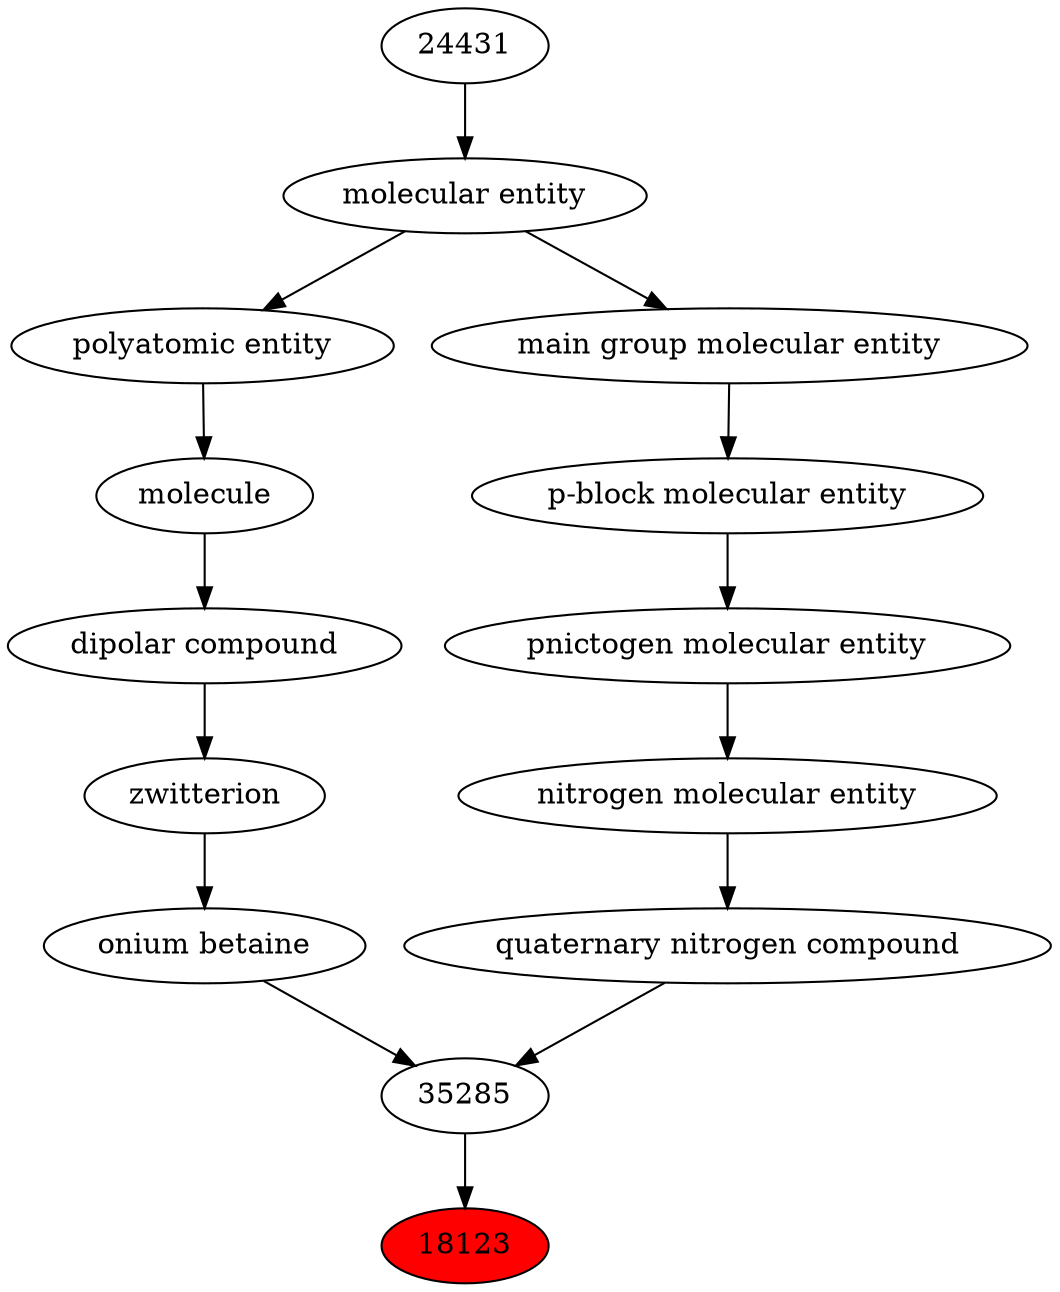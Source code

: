 digraph tree{ 
18123 [label="18123" fillcolor=red style=filled]
35285 -> 18123
35285 [label="35285"]
35281 -> 35285
26469 -> 35285
35281 [label="onium betaine"]
27369 -> 35281
26469 [label="quaternary nitrogen compound"]
51143 -> 26469
27369 [label="zwitterion"]
51151 -> 27369
51143 [label="nitrogen molecular entity"]
33302 -> 51143
51151 [label="dipolar compound"]
25367 -> 51151
33302 [label="pnictogen molecular entity"]
33675 -> 33302
25367 [label="molecule"]
36357 -> 25367
33675 [label="p-block molecular entity"]
33579 -> 33675
36357 [label="polyatomic entity"]
23367 -> 36357
33579 [label="main group molecular entity"]
23367 -> 33579
23367 [label="molecular entity"]
24431 -> 23367
24431 [label="24431"]
}